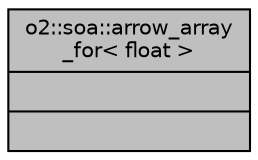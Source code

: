 digraph "o2::soa::arrow_array_for&lt; float &gt;"
{
 // INTERACTIVE_SVG=YES
  bgcolor="transparent";
  edge [fontname="Helvetica",fontsize="10",labelfontname="Helvetica",labelfontsize="10"];
  node [fontname="Helvetica",fontsize="10",shape=record];
  Node1 [label="{o2::soa::arrow_array\l_for\< float \>\n||}",height=0.2,width=0.4,color="black", fillcolor="grey75", style="filled", fontcolor="black"];
}

